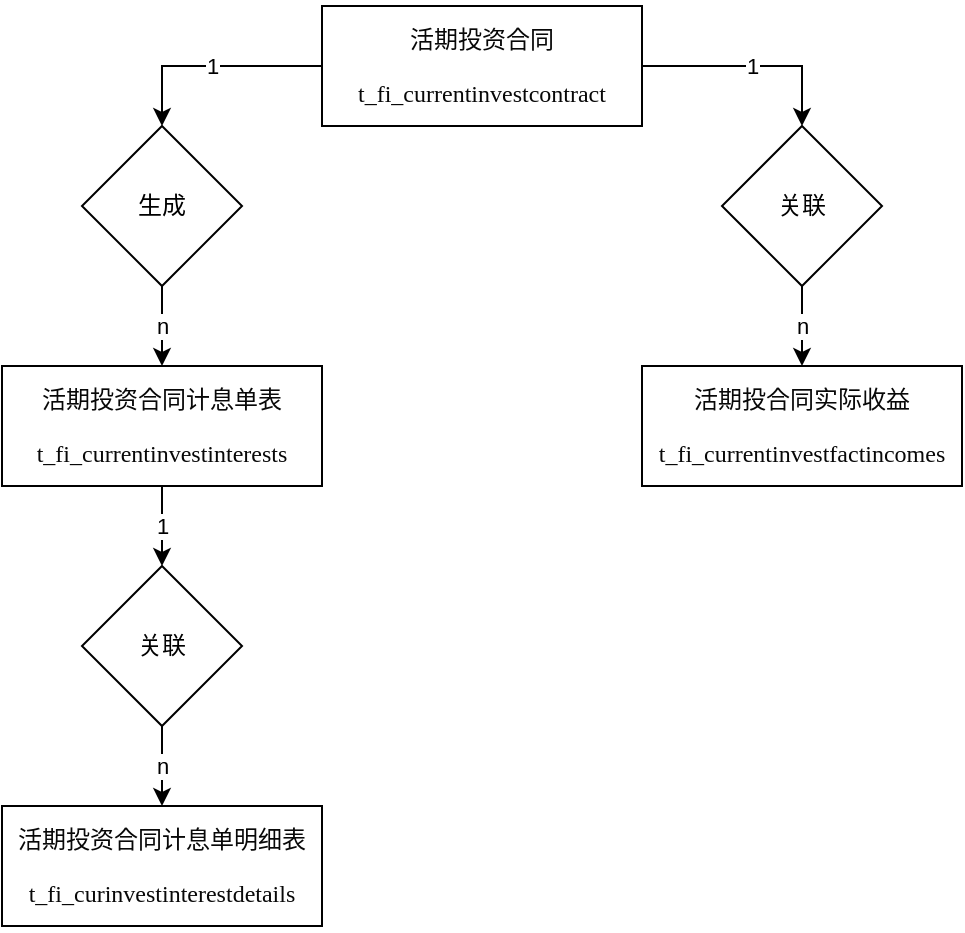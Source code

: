 <mxfile version="18.0.2" type="github">
  <diagram id="powzVTdOy7mrh9J8RPkf" name="Page-1">
    <mxGraphModel dx="782" dy="380" grid="1" gridSize="10" guides="1" tooltips="1" connect="1" arrows="1" fold="1" page="1" pageScale="1" pageWidth="827" pageHeight="1169" math="0" shadow="0">
      <root>
        <mxCell id="0" />
        <mxCell id="1" parent="0" />
        <mxCell id="K530X3k-7hjzJfxxTVq7-6" value="1" style="edgeStyle=orthogonalEdgeStyle;rounded=0;orthogonalLoop=1;jettySize=auto;html=1;exitX=0;exitY=0.5;exitDx=0;exitDy=0;entryX=0.5;entryY=0;entryDx=0;entryDy=0;" edge="1" parent="1" source="K530X3k-7hjzJfxxTVq7-1" target="K530X3k-7hjzJfxxTVq7-5">
          <mxGeometry relative="1" as="geometry" />
        </mxCell>
        <mxCell id="K530X3k-7hjzJfxxTVq7-10" value="1" style="edgeStyle=orthogonalEdgeStyle;rounded=0;orthogonalLoop=1;jettySize=auto;html=1;exitX=1;exitY=0.5;exitDx=0;exitDy=0;entryX=0.5;entryY=0;entryDx=0;entryDy=0;" edge="1" parent="1" source="K530X3k-7hjzJfxxTVq7-1" target="K530X3k-7hjzJfxxTVq7-8">
          <mxGeometry relative="1" as="geometry" />
        </mxCell>
        <mxCell id="K530X3k-7hjzJfxxTVq7-1" value="&lt;pre style=&quot;background-color:#ffffff;color:#080808;font-family:&#39;Microsoft YaHei UI&#39;;font-size:9.0pt;&quot;&gt;活期投资合同&lt;/pre&gt;&lt;pre style=&quot;background-color:#ffffff;color:#080808;font-family:&#39;Microsoft YaHei UI&#39;;font-size:9.0pt;&quot;&gt;t_fi_currentinvestcontract&lt;/pre&gt;" style="rounded=0;whiteSpace=wrap;html=1;" vertex="1" parent="1">
          <mxGeometry x="280" y="100" width="160" height="60" as="geometry" />
        </mxCell>
        <mxCell id="K530X3k-7hjzJfxxTVq7-13" value="1" style="edgeStyle=orthogonalEdgeStyle;rounded=0;orthogonalLoop=1;jettySize=auto;html=1;exitX=0.5;exitY=1;exitDx=0;exitDy=0;" edge="1" parent="1" source="K530X3k-7hjzJfxxTVq7-2" target="K530X3k-7hjzJfxxTVq7-12">
          <mxGeometry relative="1" as="geometry" />
        </mxCell>
        <mxCell id="K530X3k-7hjzJfxxTVq7-2" value="&lt;pre style=&quot;background-color: rgb(255, 255, 255);&quot;&gt;&lt;pre style=&quot;&quot;&gt;&lt;font face=&quot;Microsoft YaHei UI&quot; color=&quot;#080808&quot;&gt;活期投资合同计息单表&lt;span style=&quot;font-size: 9pt;&quot;&gt;&lt;br&gt;&lt;/span&gt;&lt;/font&gt;&lt;/pre&gt;&lt;pre style=&quot;color: rgb(8, 8, 8); font-family: &amp;quot;Microsoft YaHei UI&amp;quot;; font-size: 9pt;&quot;&gt;t_fi_currentinvestinterests&lt;/pre&gt;&lt;/pre&gt;" style="rounded=0;whiteSpace=wrap;html=1;" vertex="1" parent="1">
          <mxGeometry x="120" y="280" width="160" height="60" as="geometry" />
        </mxCell>
        <mxCell id="K530X3k-7hjzJfxxTVq7-3" value="&lt;pre style=&quot;background-color: rgb(255, 255, 255);&quot;&gt;&lt;pre style=&quot;&quot;&gt;&lt;font face=&quot;Microsoft YaHei UI&quot; color=&quot;#080808&quot;&gt;活期投合同实际收益&lt;span style=&quot;font-size: 9pt;&quot;&gt;&lt;br&gt;&lt;/span&gt;&lt;/font&gt;&lt;/pre&gt;&lt;pre style=&quot;color: rgb(8, 8, 8); font-family: &amp;quot;Microsoft YaHei UI&amp;quot;; font-size: 9pt;&quot;&gt;&lt;pre style=&quot;font-family: &amp;quot;Microsoft YaHei UI&amp;quot;; font-size: 9pt;&quot;&gt;t_fi_currentinvestfactincomes&lt;/pre&gt;&lt;/pre&gt;&lt;/pre&gt;" style="rounded=0;whiteSpace=wrap;html=1;" vertex="1" parent="1">
          <mxGeometry x="440" y="280" width="160" height="60" as="geometry" />
        </mxCell>
        <mxCell id="K530X3k-7hjzJfxxTVq7-4" value="&lt;pre style=&quot;background-color: rgb(255, 255, 255);&quot;&gt;&lt;pre style=&quot;&quot;&gt;&lt;pre style=&quot;&quot;&gt;&lt;font face=&quot;Microsoft YaHei UI&quot; color=&quot;#080808&quot;&gt;活期投资合同计息单明细表&lt;span style=&quot;font-size: 9pt;&quot;&gt;&lt;br&gt;&lt;/span&gt;&lt;/font&gt;&lt;/pre&gt;&lt;pre style=&quot;color: rgb(8, 8, 8); font-family: &amp;quot;Microsoft YaHei UI&amp;quot;; font-size: 9pt;&quot;&gt;t_fi_curinvestinterestdetails&lt;/pre&gt;&lt;/pre&gt;&lt;/pre&gt;" style="rounded=0;whiteSpace=wrap;html=1;" vertex="1" parent="1">
          <mxGeometry x="120" y="500" width="160" height="60" as="geometry" />
        </mxCell>
        <mxCell id="K530X3k-7hjzJfxxTVq7-7" value="n" style="edgeStyle=orthogonalEdgeStyle;rounded=0;orthogonalLoop=1;jettySize=auto;html=1;exitX=0.5;exitY=1;exitDx=0;exitDy=0;entryX=0.5;entryY=0;entryDx=0;entryDy=0;" edge="1" parent="1" source="K530X3k-7hjzJfxxTVq7-5" target="K530X3k-7hjzJfxxTVq7-2">
          <mxGeometry relative="1" as="geometry" />
        </mxCell>
        <mxCell id="K530X3k-7hjzJfxxTVq7-5" value="生成" style="rhombus;whiteSpace=wrap;html=1;" vertex="1" parent="1">
          <mxGeometry x="160" y="160" width="80" height="80" as="geometry" />
        </mxCell>
        <mxCell id="K530X3k-7hjzJfxxTVq7-11" value="n" style="edgeStyle=orthogonalEdgeStyle;rounded=0;orthogonalLoop=1;jettySize=auto;html=1;exitX=0.5;exitY=1;exitDx=0;exitDy=0;entryX=0.5;entryY=0;entryDx=0;entryDy=0;" edge="1" parent="1" source="K530X3k-7hjzJfxxTVq7-8" target="K530X3k-7hjzJfxxTVq7-3">
          <mxGeometry relative="1" as="geometry" />
        </mxCell>
        <mxCell id="K530X3k-7hjzJfxxTVq7-8" value="关联" style="rhombus;whiteSpace=wrap;html=1;" vertex="1" parent="1">
          <mxGeometry x="480" y="160" width="80" height="80" as="geometry" />
        </mxCell>
        <mxCell id="K530X3k-7hjzJfxxTVq7-14" value="n" style="edgeStyle=orthogonalEdgeStyle;rounded=0;orthogonalLoop=1;jettySize=auto;html=1;exitX=0.5;exitY=1;exitDx=0;exitDy=0;entryX=0.5;entryY=0;entryDx=0;entryDy=0;" edge="1" parent="1" source="K530X3k-7hjzJfxxTVq7-12" target="K530X3k-7hjzJfxxTVq7-4">
          <mxGeometry relative="1" as="geometry" />
        </mxCell>
        <mxCell id="K530X3k-7hjzJfxxTVq7-12" value="关联" style="rhombus;whiteSpace=wrap;html=1;" vertex="1" parent="1">
          <mxGeometry x="160" y="380" width="80" height="80" as="geometry" />
        </mxCell>
      </root>
    </mxGraphModel>
  </diagram>
</mxfile>

